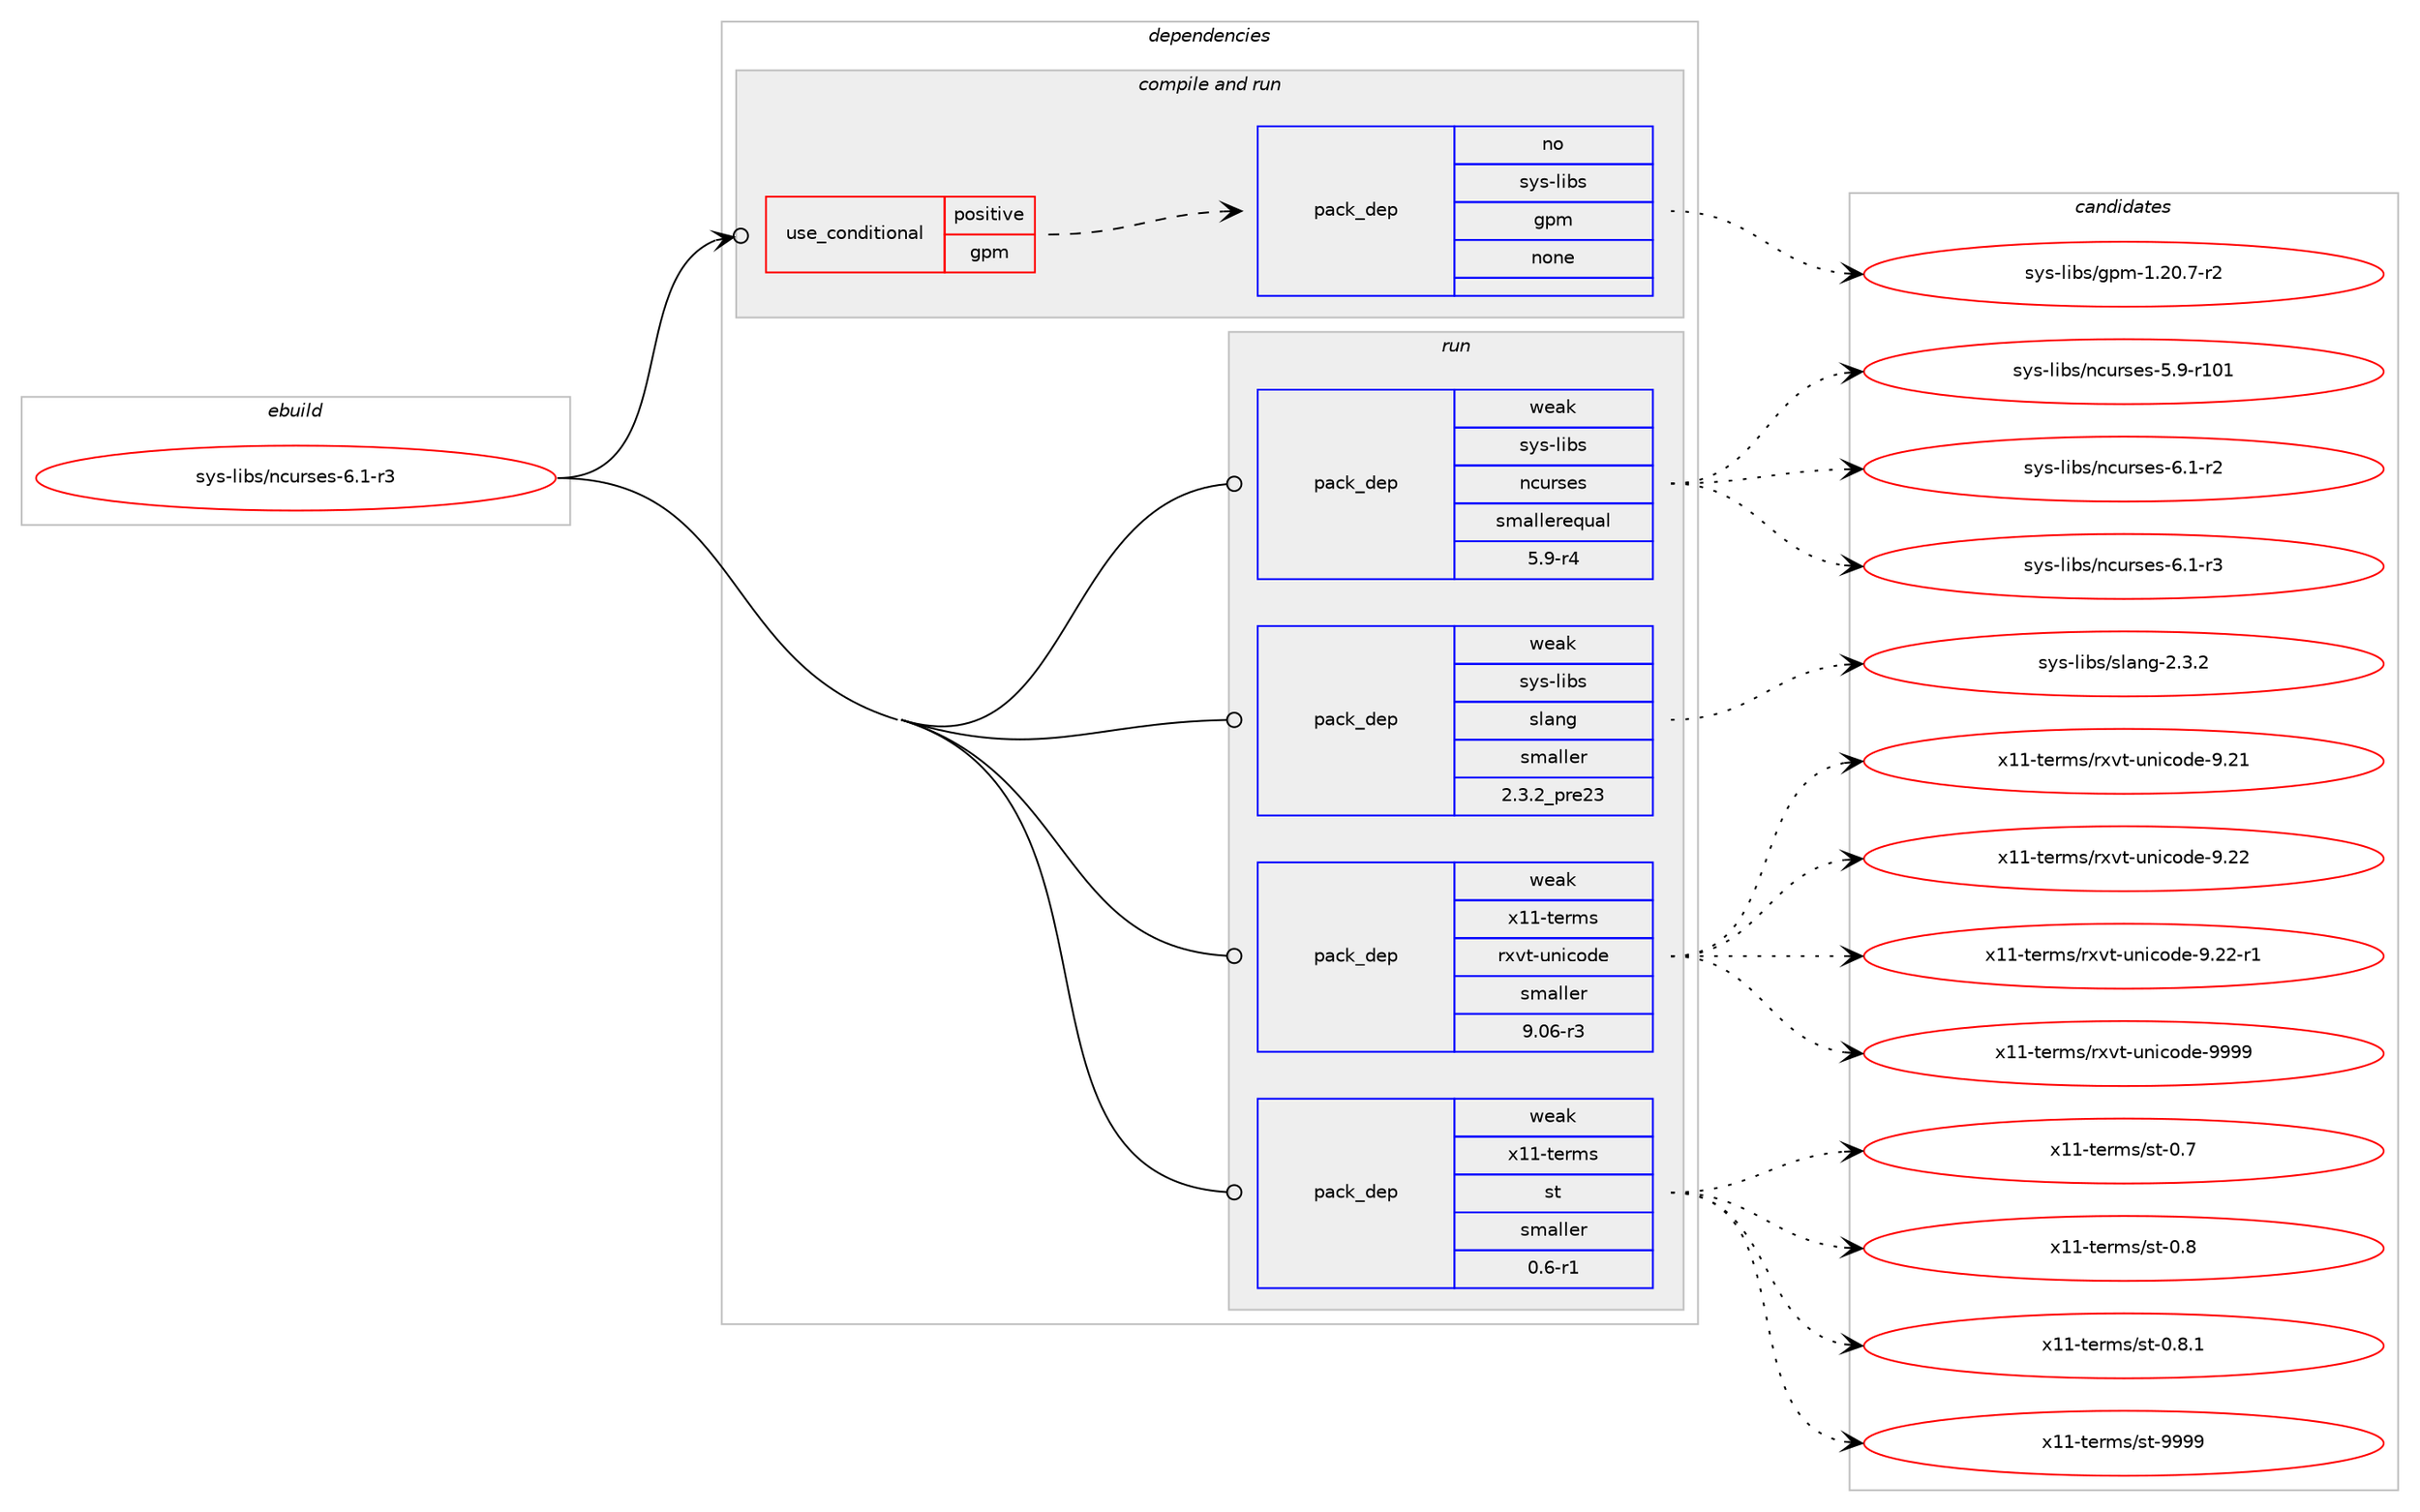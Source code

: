 digraph prolog {

# *************
# Graph options
# *************

newrank=true;
concentrate=true;
compound=true;
graph [rankdir=LR,fontname=Helvetica,fontsize=10,ranksep=1.5];#, ranksep=2.5, nodesep=0.2];
edge  [arrowhead=vee];
node  [fontname=Helvetica,fontsize=10];

# **********
# The ebuild
# **********

subgraph cluster_leftcol {
color=gray;
rank=same;
label=<<i>ebuild</i>>;
id [label="sys-libs/ncurses-6.1-r3", color=red, width=4, href="../sys-libs/ncurses-6.1-r3.svg"];
}

# ****************
# The dependencies
# ****************

subgraph cluster_midcol {
color=gray;
label=<<i>dependencies</i>>;
subgraph cluster_compile {
fillcolor="#eeeeee";
style=filled;
label=<<i>compile</i>>;
}
subgraph cluster_compileandrun {
fillcolor="#eeeeee";
style=filled;
label=<<i>compile and run</i>>;
subgraph cond1715 {
dependency8060 [label=<<TABLE BORDER="0" CELLBORDER="1" CELLSPACING="0" CELLPADDING="4"><TR><TD ROWSPAN="3" CELLPADDING="10">use_conditional</TD></TR><TR><TD>positive</TD></TR><TR><TD>gpm</TD></TR></TABLE>>, shape=none, color=red];
subgraph pack6254 {
dependency8061 [label=<<TABLE BORDER="0" CELLBORDER="1" CELLSPACING="0" CELLPADDING="4" WIDTH="220"><TR><TD ROWSPAN="6" CELLPADDING="30">pack_dep</TD></TR><TR><TD WIDTH="110">no</TD></TR><TR><TD>sys-libs</TD></TR><TR><TD>gpm</TD></TR><TR><TD>none</TD></TR><TR><TD></TD></TR></TABLE>>, shape=none, color=blue];
}
dependency8060:e -> dependency8061:w [weight=20,style="dashed",arrowhead="vee"];
}
id:e -> dependency8060:w [weight=20,style="solid",arrowhead="odotvee"];
}
subgraph cluster_run {
fillcolor="#eeeeee";
style=filled;
label=<<i>run</i>>;
subgraph pack6255 {
dependency8062 [label=<<TABLE BORDER="0" CELLBORDER="1" CELLSPACING="0" CELLPADDING="4" WIDTH="220"><TR><TD ROWSPAN="6" CELLPADDING="30">pack_dep</TD></TR><TR><TD WIDTH="110">weak</TD></TR><TR><TD>sys-libs</TD></TR><TR><TD>ncurses</TD></TR><TR><TD>smallerequal</TD></TR><TR><TD>5.9-r4</TD></TR></TABLE>>, shape=none, color=blue];
}
id:e -> dependency8062:w [weight=20,style="solid",arrowhead="odot"];
subgraph pack6256 {
dependency8063 [label=<<TABLE BORDER="0" CELLBORDER="1" CELLSPACING="0" CELLPADDING="4" WIDTH="220"><TR><TD ROWSPAN="6" CELLPADDING="30">pack_dep</TD></TR><TR><TD WIDTH="110">weak</TD></TR><TR><TD>sys-libs</TD></TR><TR><TD>slang</TD></TR><TR><TD>smaller</TD></TR><TR><TD>2.3.2_pre23</TD></TR></TABLE>>, shape=none, color=blue];
}
id:e -> dependency8063:w [weight=20,style="solid",arrowhead="odot"];
subgraph pack6257 {
dependency8064 [label=<<TABLE BORDER="0" CELLBORDER="1" CELLSPACING="0" CELLPADDING="4" WIDTH="220"><TR><TD ROWSPAN="6" CELLPADDING="30">pack_dep</TD></TR><TR><TD WIDTH="110">weak</TD></TR><TR><TD>x11-terms</TD></TR><TR><TD>rxvt-unicode</TD></TR><TR><TD>smaller</TD></TR><TR><TD>9.06-r3</TD></TR></TABLE>>, shape=none, color=blue];
}
id:e -> dependency8064:w [weight=20,style="solid",arrowhead="odot"];
subgraph pack6258 {
dependency8065 [label=<<TABLE BORDER="0" CELLBORDER="1" CELLSPACING="0" CELLPADDING="4" WIDTH="220"><TR><TD ROWSPAN="6" CELLPADDING="30">pack_dep</TD></TR><TR><TD WIDTH="110">weak</TD></TR><TR><TD>x11-terms</TD></TR><TR><TD>st</TD></TR><TR><TD>smaller</TD></TR><TR><TD>0.6-r1</TD></TR></TABLE>>, shape=none, color=blue];
}
id:e -> dependency8065:w [weight=20,style="solid",arrowhead="odot"];
}
}

# **************
# The candidates
# **************

subgraph cluster_choices {
rank=same;
color=gray;
label=<<i>candidates</i>>;

subgraph choice6254 {
color=black;
nodesep=1;
choice115121115451081059811547103112109454946504846554511450 [label="sys-libs/gpm-1.20.7-r2", color=red, width=4,href="../sys-libs/gpm-1.20.7-r2.svg"];
dependency8061:e -> choice115121115451081059811547103112109454946504846554511450:w [style=dotted,weight="100"];
}
subgraph choice6255 {
color=black;
nodesep=1;
choice115121115451081059811547110991171141151011154553465745114494849 [label="sys-libs/ncurses-5.9-r101", color=red, width=4,href="../sys-libs/ncurses-5.9-r101.svg"];
choice11512111545108105981154711099117114115101115455446494511450 [label="sys-libs/ncurses-6.1-r2", color=red, width=4,href="../sys-libs/ncurses-6.1-r2.svg"];
choice11512111545108105981154711099117114115101115455446494511451 [label="sys-libs/ncurses-6.1-r3", color=red, width=4,href="../sys-libs/ncurses-6.1-r3.svg"];
dependency8062:e -> choice115121115451081059811547110991171141151011154553465745114494849:w [style=dotted,weight="100"];
dependency8062:e -> choice11512111545108105981154711099117114115101115455446494511450:w [style=dotted,weight="100"];
dependency8062:e -> choice11512111545108105981154711099117114115101115455446494511451:w [style=dotted,weight="100"];
}
subgraph choice6256 {
color=black;
nodesep=1;
choice11512111545108105981154711510897110103455046514650 [label="sys-libs/slang-2.3.2", color=red, width=4,href="../sys-libs/slang-2.3.2.svg"];
dependency8063:e -> choice11512111545108105981154711510897110103455046514650:w [style=dotted,weight="100"];
}
subgraph choice6257 {
color=black;
nodesep=1;
choice1204949451161011141091154711412011811645117110105991111001014557465049 [label="x11-terms/rxvt-unicode-9.21", color=red, width=4,href="../x11-terms/rxvt-unicode-9.21.svg"];
choice1204949451161011141091154711412011811645117110105991111001014557465050 [label="x11-terms/rxvt-unicode-9.22", color=red, width=4,href="../x11-terms/rxvt-unicode-9.22.svg"];
choice12049494511610111410911547114120118116451171101059911110010145574650504511449 [label="x11-terms/rxvt-unicode-9.22-r1", color=red, width=4,href="../x11-terms/rxvt-unicode-9.22-r1.svg"];
choice1204949451161011141091154711412011811645117110105991111001014557575757 [label="x11-terms/rxvt-unicode-9999", color=red, width=4,href="../x11-terms/rxvt-unicode-9999.svg"];
dependency8064:e -> choice1204949451161011141091154711412011811645117110105991111001014557465049:w [style=dotted,weight="100"];
dependency8064:e -> choice1204949451161011141091154711412011811645117110105991111001014557465050:w [style=dotted,weight="100"];
dependency8064:e -> choice12049494511610111410911547114120118116451171101059911110010145574650504511449:w [style=dotted,weight="100"];
dependency8064:e -> choice1204949451161011141091154711412011811645117110105991111001014557575757:w [style=dotted,weight="100"];
}
subgraph choice6258 {
color=black;
nodesep=1;
choice1204949451161011141091154711511645484655 [label="x11-terms/st-0.7", color=red, width=4,href="../x11-terms/st-0.7.svg"];
choice1204949451161011141091154711511645484656 [label="x11-terms/st-0.8", color=red, width=4,href="../x11-terms/st-0.8.svg"];
choice12049494511610111410911547115116454846564649 [label="x11-terms/st-0.8.1", color=red, width=4,href="../x11-terms/st-0.8.1.svg"];
choice120494945116101114109115471151164557575757 [label="x11-terms/st-9999", color=red, width=4,href="../x11-terms/st-9999.svg"];
dependency8065:e -> choice1204949451161011141091154711511645484655:w [style=dotted,weight="100"];
dependency8065:e -> choice1204949451161011141091154711511645484656:w [style=dotted,weight="100"];
dependency8065:e -> choice12049494511610111410911547115116454846564649:w [style=dotted,weight="100"];
dependency8065:e -> choice120494945116101114109115471151164557575757:w [style=dotted,weight="100"];
}
}

}
